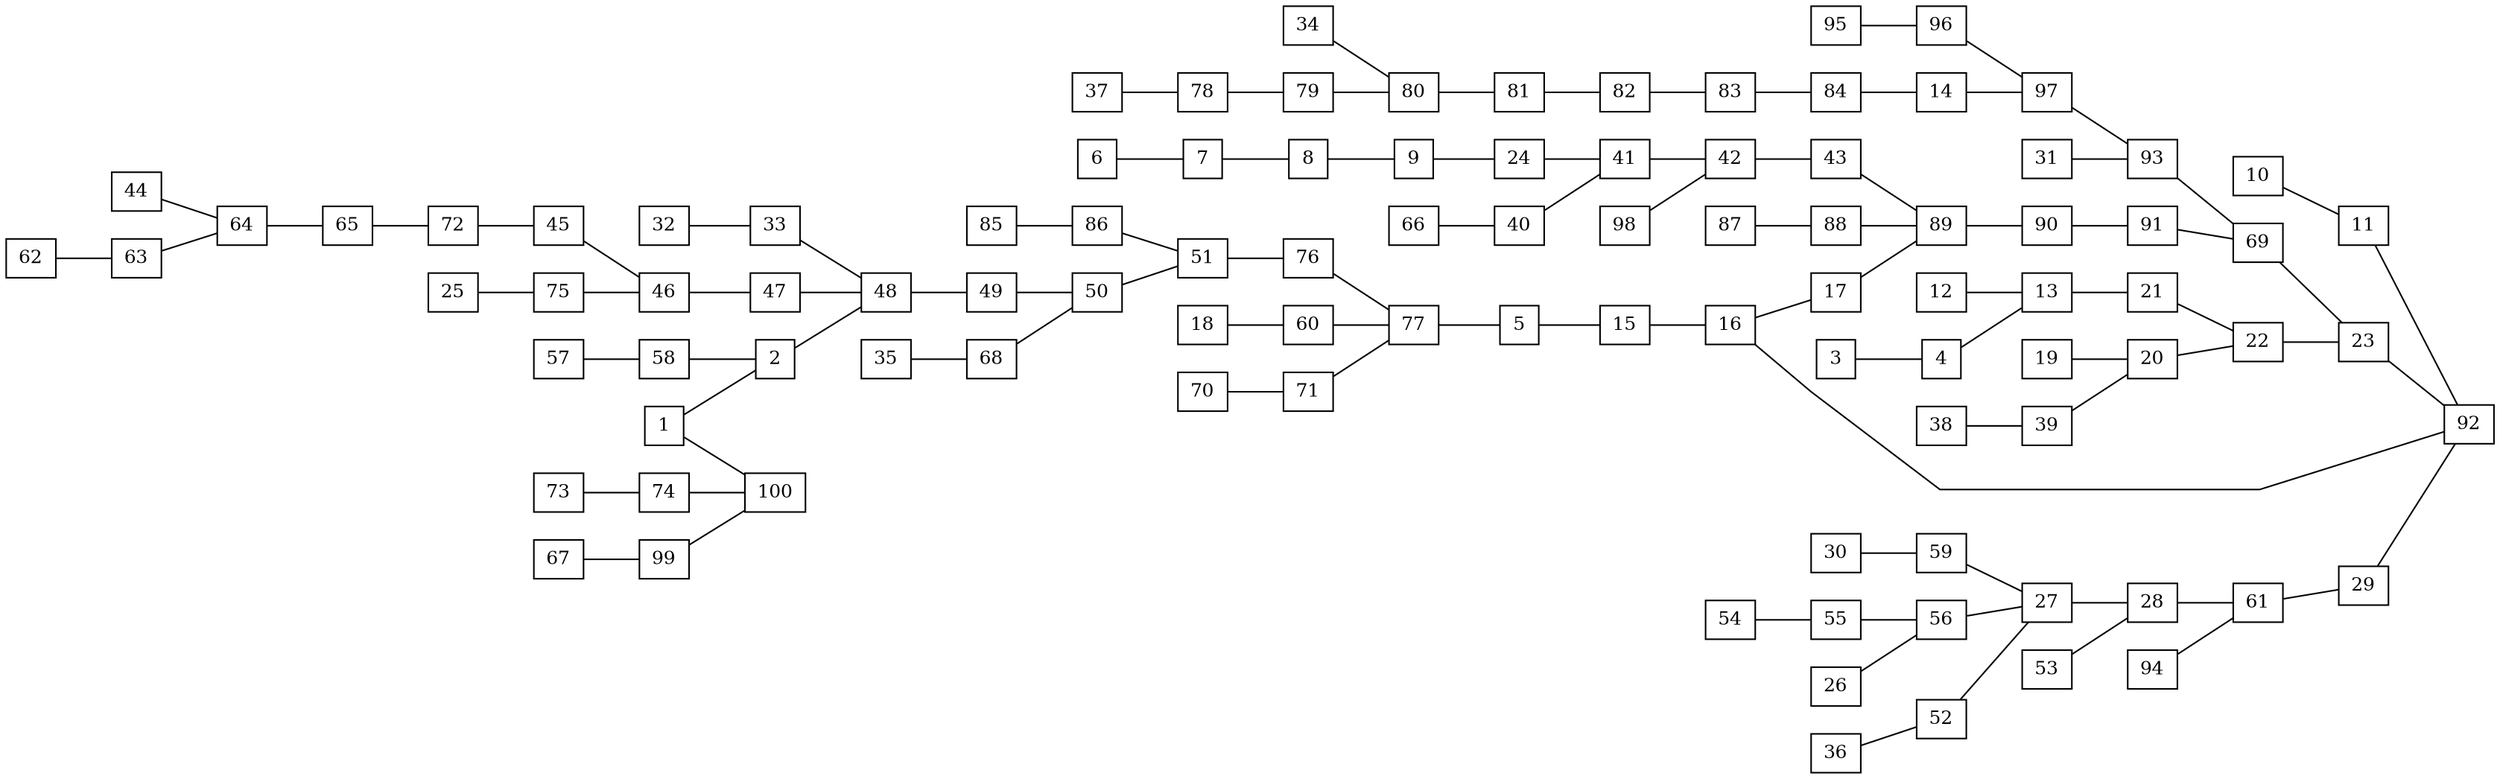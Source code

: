 graph myGraph {
node [label="\N", shape=box, fontsize=12];
graph [overlap="false",splines="polyline",rankdir="LR",bb="0,0,2296,2901"]
    1 [ label = "1" , height="0.35", width="0.35", pos="394,2165"];
    2 [ label = "2" , height="0.35", width="0.35", pos="517,2061"];
    3 [ label = "3" , height="0.35", width="0.35", pos="1291,327"];
    4 [ label = "4" , height="0.35", width="0.35", pos="1309,444"];
    5 [ label = "5" , height="0.35", width="0.35", pos="1031,1360"];
    6 [ label = "6" , height="0.35", width="0.35", pos="2271,1547"];
    7 [ label = "7" , height="0.35", width="0.35", pos="2176,1502"];
    8 [ label = "8" , height="0.35", width="0.35", pos="2079,1455"];
    9 [ label = "9" , height="0.35", width="0.35", pos="1978,1409"];
    10 [ label = "10" , height="0.35", width="0.35", pos="1005,1059"];
    11 [ label = "11" , height="0.35", width="0.35", pos="1094,1034"];
    12 [ label = "12" , height="0.35", width="0.35", pos="1204,462"];
    13 [ label = "13" , height="0.35", width="0.35", pos="1271,556"];
    14 [ label = "14" , height="0.35", width="0.35", pos="1650,682"];
    15 [ label = "15" , height="0.35", width="0.35", pos="1096,1254"];
    16 [ label = "16" , height="0.35", width="0.35", pos="1169,1146"];
    17 [ label = "17" , height="0.35", width="0.35", pos="1281,1198"];
    18 [ label = "18" , height="0.35", width="0.35", pos="775,1383"];
    19 [ label = "19" , height="0.35", width="0.35", pos="1055,677"];
    20 [ label = "20" , height="0.35", width="0.35", pos="1146,714"];
    21 [ label = "21" , height="0.35", width="0.35", pos="1262,682"];
    22 [ label = "22" , height="0.35", width="0.35", pos="1217,793"];
    23 [ label = "23" , height="0.35", width="0.35", pos="1236,909"];
    24 [ label = "24" , height="0.35", width="0.35", pos="1869,1374"];
    25 [ label = "25" , height="0.35", width="0.35", pos="969,2304"];
    26 [ label = "26" , height="0.35", width="0.35", pos="599,516"];
    27 [ label = "27" , height="0.35", width="0.35", pos="708,709"];
    28 [ label = "28" , height="0.35", width="0.35", pos="805,795"];
    29 [ label = "29" , height="0.35", width="0.35", pos="1027,940"];
    30 [ label = "30" , height="0.35", width="0.35", pos="718,478"];
    31 [ label = "31" , height="0.35", width="0.35", pos="1473,763"];
    32 [ label = "32" , height="0.35", width="0.35", pos="498,1932"];
    33 [ label = "33" , height="0.35", width="0.35", pos="594,1973"];
    34 [ label = "34" , height="0.35", width="0.35", pos="2175,346"];
    35 [ label = "35" , height="0.35", width="0.35", pos="534,1692"];
    36 [ label = "36" , height="0.35", width="0.35", pos="484,765"];
    37 [ label = "37" , height="0.35", width="0.35", pos="2196,25"];
    38 [ label = "38" , height="0.35", width="0.35", pos="1063,486"];
    39 [ label = "39" , height="0.35", width="0.35", pos="1114,595"];
    40 [ label = "40" , height="0.35", width="0.35", pos="1777,1496"];
    41 [ label = "41" , height="0.35", width="0.35", pos="1753,1381"];
    42 [ label = "42" , height="0.35", width="0.35", pos="1640,1329"];
    43 [ label = "43" , height="0.35", width="0.35", pos="1532,1267"];
    44 [ label = "44" , height="0.35", width="0.35", pos="734,2736"];
    45 [ label = "45" , height="0.35", width="0.35", pos="761,2328"];
    46 [ label = "46" , height="0.35", width="0.35", pos="774,2212"];
    47 [ label = "47" , height="0.35", width="0.35", pos="722,2106"];
    48 [ label = "48" , height="0.35", width="0.35", pos="656,2009"];
    49 [ label = "49" , height="0.35", width="0.35", pos="721,1892"];
    50 [ label = "50" , height="0.35", width="0.35", pos="754,1772"];
    51 [ label = "51" , height="0.35", width="0.35", pos="807,1660"];
    52 [ label = "52" , height="0.35", width="0.35", pos="599,757"];
    53 [ label = "53" , height="0.35", width="0.35", pos="722,857"];
    54 [ label = "54" , height="0.35", width="0.35", pos="418,521"];
    55 [ label = "55" , height="0.35", width="0.35", pos="504,592"];
    56 [ label = "56" , height="0.35", width="0.35", pos="617,630"];
    57 [ label = "57" , height="0.35", width="0.35", pos="324,1947"];
    58 [ label = "58" , height="0.35", width="0.35", pos="427,2001"];
    59 [ label = "59" , height="0.35", width="0.35", pos="735,597"];
    60 [ label = "60" , height="0.35", width="0.35", pos="877,1424"];
    61 [ label = "61" , height="0.35", width="0.35", pos="912,875"];
    62 [ label = "62" , height="0.35", width="0.35", pos="934,2839"];
    63 [ label = "63" , height="0.35", width="0.35", pos="896,2740"];
    64 [ label = "64" , height="0.35", width="0.35", pos="818,2659"];
    65 [ label = "65" , height="0.35", width="0.35", pos="806,2548"];
    66 [ label = "66" , height="0.35", width="0.35", pos="1823,1598"];
    67 [ label = "67" , height="0.35", width="0.35", pos="62,2065"];
    68 [ label = "68" , height="0.35", width="0.35", pos="647,1734"];
    69 [ label = "69" , height="0.35", width="0.35", pos="1364,914"];
    70 [ label = "70" , height="0.35", width="0.35", pos="1113,1625"];
    71 [ label = "71" , height="0.35", width="0.35", pos="1043,1542"];
    72 [ label = "72" , height="0.35", width="0.35", pos="781,2440"];
    73 [ label = "73" , height="0.35", width="0.35", pos="148,2288"];
    74 [ label = "74" , height="0.35", width="0.35", pos="230,2221"];
    75 [ label = "75" , height="0.35", width="0.35", pos="880,2240"];
    76 [ label = "76" , height="0.35", width="0.35", pos="892,1573"];
    77 [ label = "77" , height="0.35", width="0.35", pos="966,1469"];
    78 [ label = "78" , height="0.35", width="0.35", pos="2134,108"];
    79 [ label = "79" , height="0.35", width="0.35", pos="2084,202"];
    80 [ label = "80" , height="0.35", width="0.35", pos="2065,313"];
    81 [ label = "81" , height="0.35", width="0.35", pos="1975,379"];
    82 [ label = "82" , height="0.35", width="0.35", pos="1895,452"];
    83 [ label = "83" , height="0.35", width="0.35", pos="1814,526"];
    84 [ label = "84" , height="0.35", width="0.35", pos="1732,601"];
    85 [ label = "85" , height="0.35", width="0.35", pos="598,1550"];
    86 [ label = "86" , height="0.35", width="0.35", pos="708,1600"];
    87 [ label = "87" , height="0.35", width="0.35", pos="1443,1403"];
    88 [ label = "88" , height="0.35", width="0.35", pos="1413,1305"];
    89 [ label = "89" , height="0.35", width="0.35", pos="1411,1214"];
    90 [ label = "90" , height="0.35", width="0.35", pos="1452,1113"];
    91 [ label = "91" , height="0.35", width="0.35", pos="1427,1004"];
    92 [ label = "92" , height="0.35", width="0.35", pos="1152,1003"];
    93 [ label = "93" , height="0.35", width="0.35", pos="1474,852"];
    94 [ label = "94" , height="0.35", width="0.35", pos="841,938"];
    95 [ label = "95" , height="0.35", width="0.35", pos="1793,843"];
    96 [ label = "96" , height="0.35", width="0.35", pos="1686,829"];
    97 [ label = "97" , height="0.35", width="0.35", pos="1586,788"];
    98 [ label = "98" , height="0.35", width="0.35", pos="1630,1432"];
    99 [ label = "99" , height="0.35", width="0.35", pos="174,2077"];
    100 [ label = "100" , height="0.35", width="0.35", pos="285,2126"];
    1 -- 100;
    1 -- 2;
    2 -- 48;
    3 -- 4;
    4 -- 13;
    5 -- 15;
    6 -- 7;
    7 -- 8;
    8 -- 9;
    9 -- 24;
    10 -- 11;
    11 -- 92;
    12 -- 13;
    13 -- 21;
    14 -- 97;
    15 -- 16;
    16 -- 17;
    17 -- 89;
    18 -- 60;
    19 -- 20;
    20 -- 22;
    21 -- 22;
    22 -- 23;
    23 -- 92;
    24 -- 41;
    25 -- 75;
    26 -- 56;
    27 -- 28;
    28 -- 61;
    29 -- 92;
    30 -- 59;
    31 -- 93;
    32 -- 33;
    33 -- 48;
    34 -- 80;
    35 -- 68;
    36 -- 52;
    37 -- 78;
    38 -- 39;
    39 -- 20;
    40 -- 41;
    41 -- 42;
    42 -- 43;
    43 -- 89;
    44 -- 64;
    45 -- 46;
    46 -- 47;
    47 -- 48;
    48 -- 49;
    49 -- 50;
    50 -- 51;
    51 -- 76;
    52 -- 27;
    53 -- 28;
    54 -- 55;
    55 -- 56;
    56 -- 27;
    57 -- 58;
    58 -- 2;
    59 -- 27;
    60 -- 77;
    61 -- 29;
    62 -- 63;
    63 -- 64;
    64 -- 65;
    65 -- 72;
    66 -- 40;
    67 -- 99;
    68 -- 50;
    69 -- 23;
    70 -- 71;
    71 -- 77;
    72 -- 45;
    73 -- 74;
    74 -- 100;
    75 -- 46;
    76 -- 77;
    77 -- 5;
    78 -- 79;
    79 -- 80;
    80 -- 81;
    81 -- 82;
    82 -- 83;
    83 -- 84;
    84 -- 14;
    85 -- 86;
    86 -- 51;
    87 -- 88;
    88 -- 89;
    89 -- 90;
    90 -- 91;
    91 -- 69;
    92 -- 16;
    93 -- 69;
    94 -- 61;
    95 -- 96;
    96 -- 97;
    97 -- 93;
    98 -- 42;
    99 -- 100;
}
